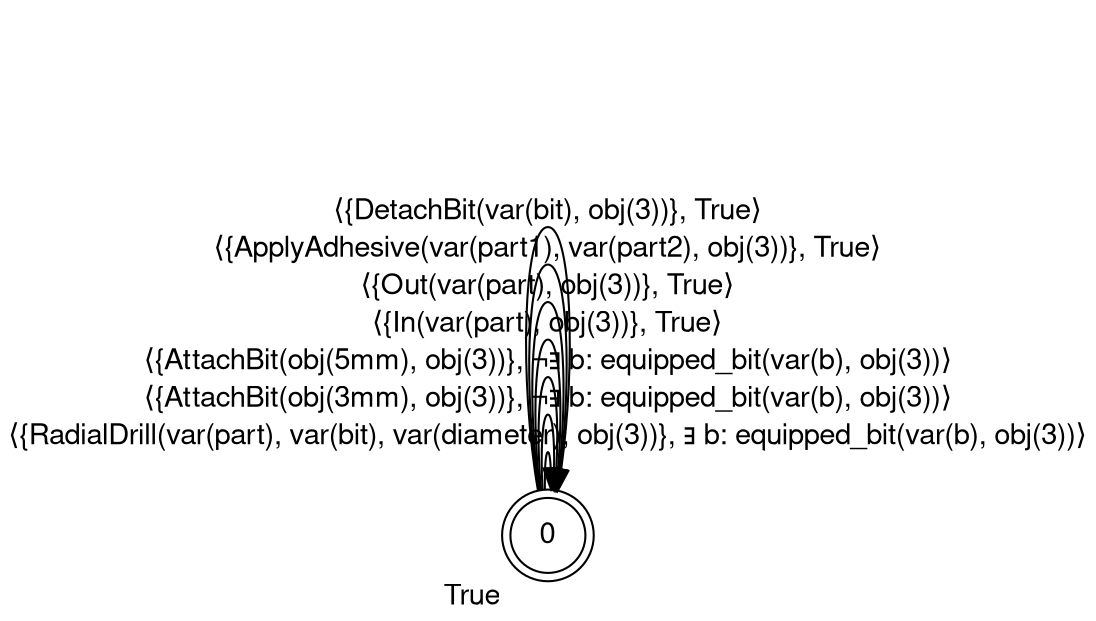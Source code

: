 digraph finite_state_machine {
	fontname="Helvetica Neue, Helvetica, Arial, sans - serif"
	node [fontname="Helvetica Neue, Helvetica, Arial, sans - serif"]
	edge [fontname="Helvetica Neue, Helvetica, Arial, sans - serif"]
	rankdir=LR;
	forcelabels=true;
	node [shape = doublecircle];
	<0>;
	"0" [xlabel=True]
	node [shape = circle];
	"0" -> "0" [label = <⟨{RadialDrill(var(part), var(bit), var(diameter), obj(3))}, ∃ b: equipped_bit(var(b), obj(3))⟩>];
	"0" -> "0" [label = <⟨{AttachBit(obj(3mm), obj(3))}, ¬∃ b: equipped_bit(var(b), obj(3))⟩>];
	"0" -> "0" [label = <⟨{AttachBit(obj(5mm), obj(3))}, ¬∃ b: equipped_bit(var(b), obj(3))⟩>];
	"0" -> "0" [label = <⟨{In(var(part), obj(3))}, True⟩>];
	"0" -> "0" [label = <⟨{Out(var(part), obj(3))}, True⟩>];
	"0" -> "0" [label = <⟨{ApplyAdhesive(var(part1), var(part2), obj(3))}, True⟩>];
	"0" -> "0" [label = <⟨{DetachBit(var(bit), obj(3))}, True⟩>];
}
